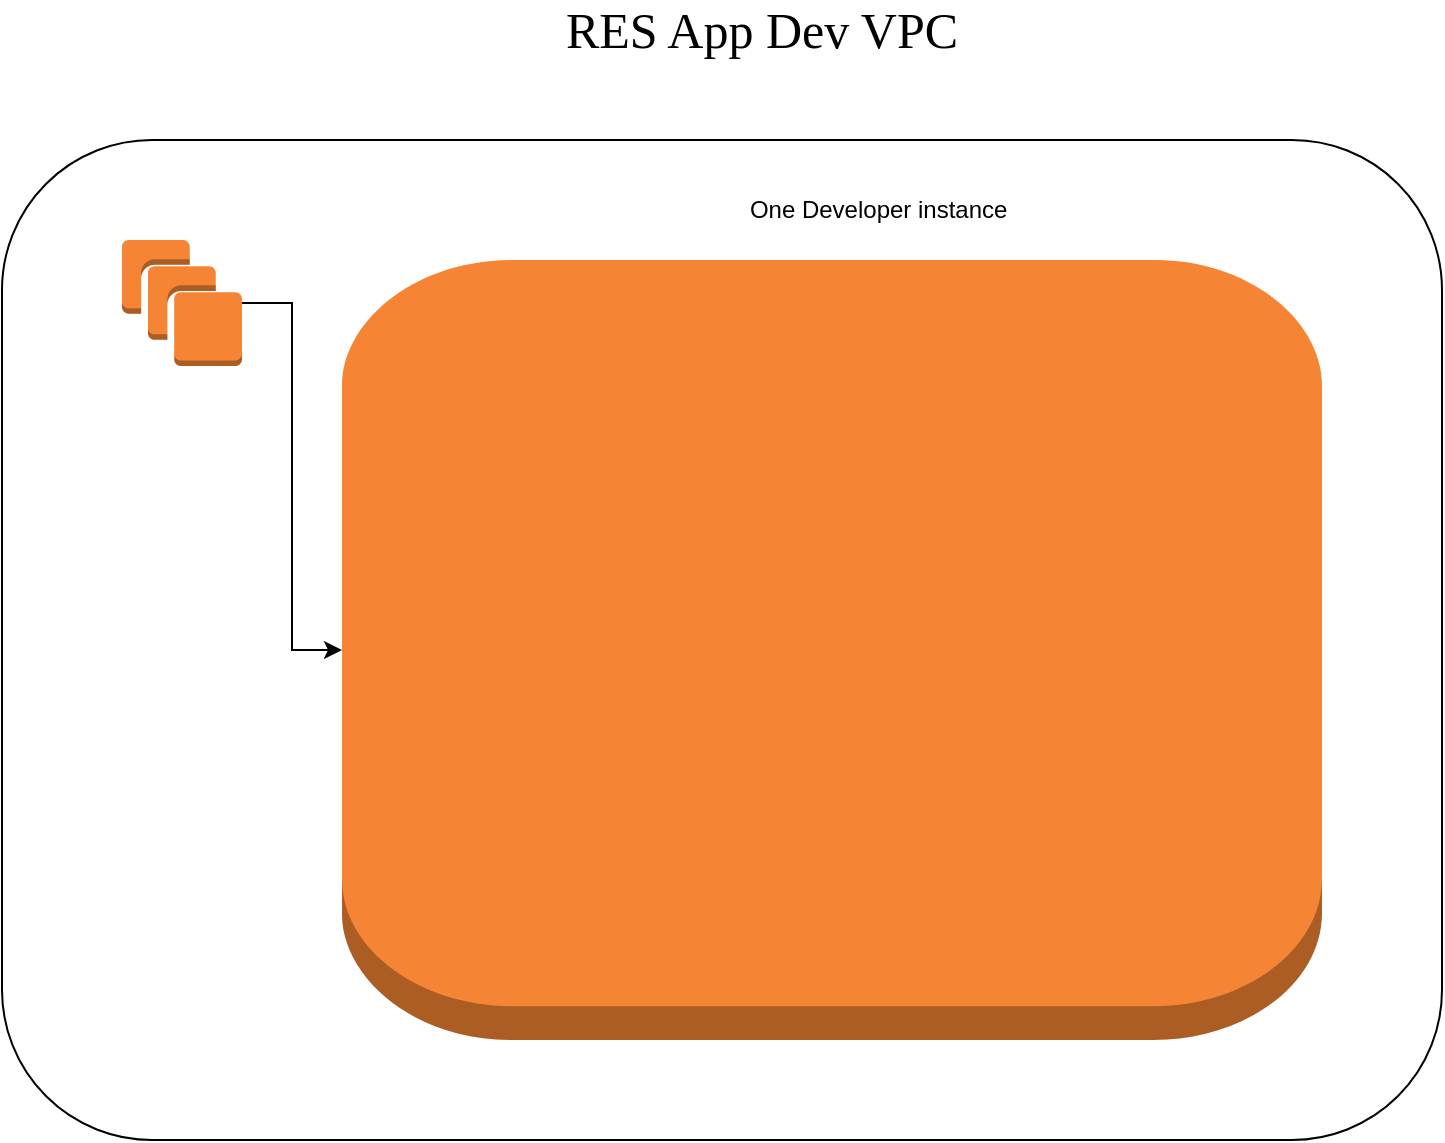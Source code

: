 <mxfile version="21.2.9" type="github">
  <diagram name="Page-1" id="zYuu9pua7qCV4rpFZ7cc">
    <mxGraphModel dx="1194" dy="734" grid="1" gridSize="10" guides="1" tooltips="1" connect="1" arrows="1" fold="1" page="1" pageScale="1" pageWidth="850" pageHeight="1100" math="0" shadow="0">
      <root>
        <mxCell id="0" />
        <mxCell id="1" parent="0" />
        <mxCell id="AQe1WXLrc3i2_WxAf1Ih-1" value="" style="rounded=1;whiteSpace=wrap;html=1;" vertex="1" parent="1">
          <mxGeometry x="70" y="110" width="720" height="500" as="geometry" />
        </mxCell>
        <mxCell id="AQe1WXLrc3i2_WxAf1Ih-3" value="" style="outlineConnect=0;dashed=0;verticalLabelPosition=bottom;verticalAlign=top;align=center;html=1;shape=mxgraph.aws3.instance;fillColor=#F58534;gradientColor=none;" vertex="1" parent="1">
          <mxGeometry x="240" y="170" width="490" height="390" as="geometry" />
        </mxCell>
        <mxCell id="AQe1WXLrc3i2_WxAf1Ih-2" value="&lt;font style=&quot;font-size: 25px;&quot; face=&quot;Verdana&quot;&gt;RES App Dev VPC&lt;/font&gt;" style="text;strokeColor=none;align=center;fillColor=none;html=1;verticalAlign=middle;whiteSpace=wrap;rounded=0;" vertex="1" parent="1">
          <mxGeometry x="260" y="40" width="380" height="30" as="geometry" />
        </mxCell>
        <mxCell id="AQe1WXLrc3i2_WxAf1Ih-5" style="edgeStyle=orthogonalEdgeStyle;rounded=0;orthogonalLoop=1;jettySize=auto;html=1;" edge="1" parent="1" source="AQe1WXLrc3i2_WxAf1Ih-4" target="AQe1WXLrc3i2_WxAf1Ih-3">
          <mxGeometry relative="1" as="geometry" />
        </mxCell>
        <mxCell id="AQe1WXLrc3i2_WxAf1Ih-4" value="" style="outlineConnect=0;dashed=0;verticalLabelPosition=bottom;verticalAlign=top;align=center;html=1;shape=mxgraph.aws3.instances;fillColor=#F58534;gradientColor=none;" vertex="1" parent="1">
          <mxGeometry x="130" y="160" width="60" height="63" as="geometry" />
        </mxCell>
        <mxCell id="AQe1WXLrc3i2_WxAf1Ih-6" value="One Developer instance&amp;nbsp;" style="text;strokeColor=none;align=center;fillColor=none;html=1;verticalAlign=middle;whiteSpace=wrap;rounded=0;" vertex="1" parent="1">
          <mxGeometry x="430" y="130" width="160" height="30" as="geometry" />
        </mxCell>
      </root>
    </mxGraphModel>
  </diagram>
</mxfile>

